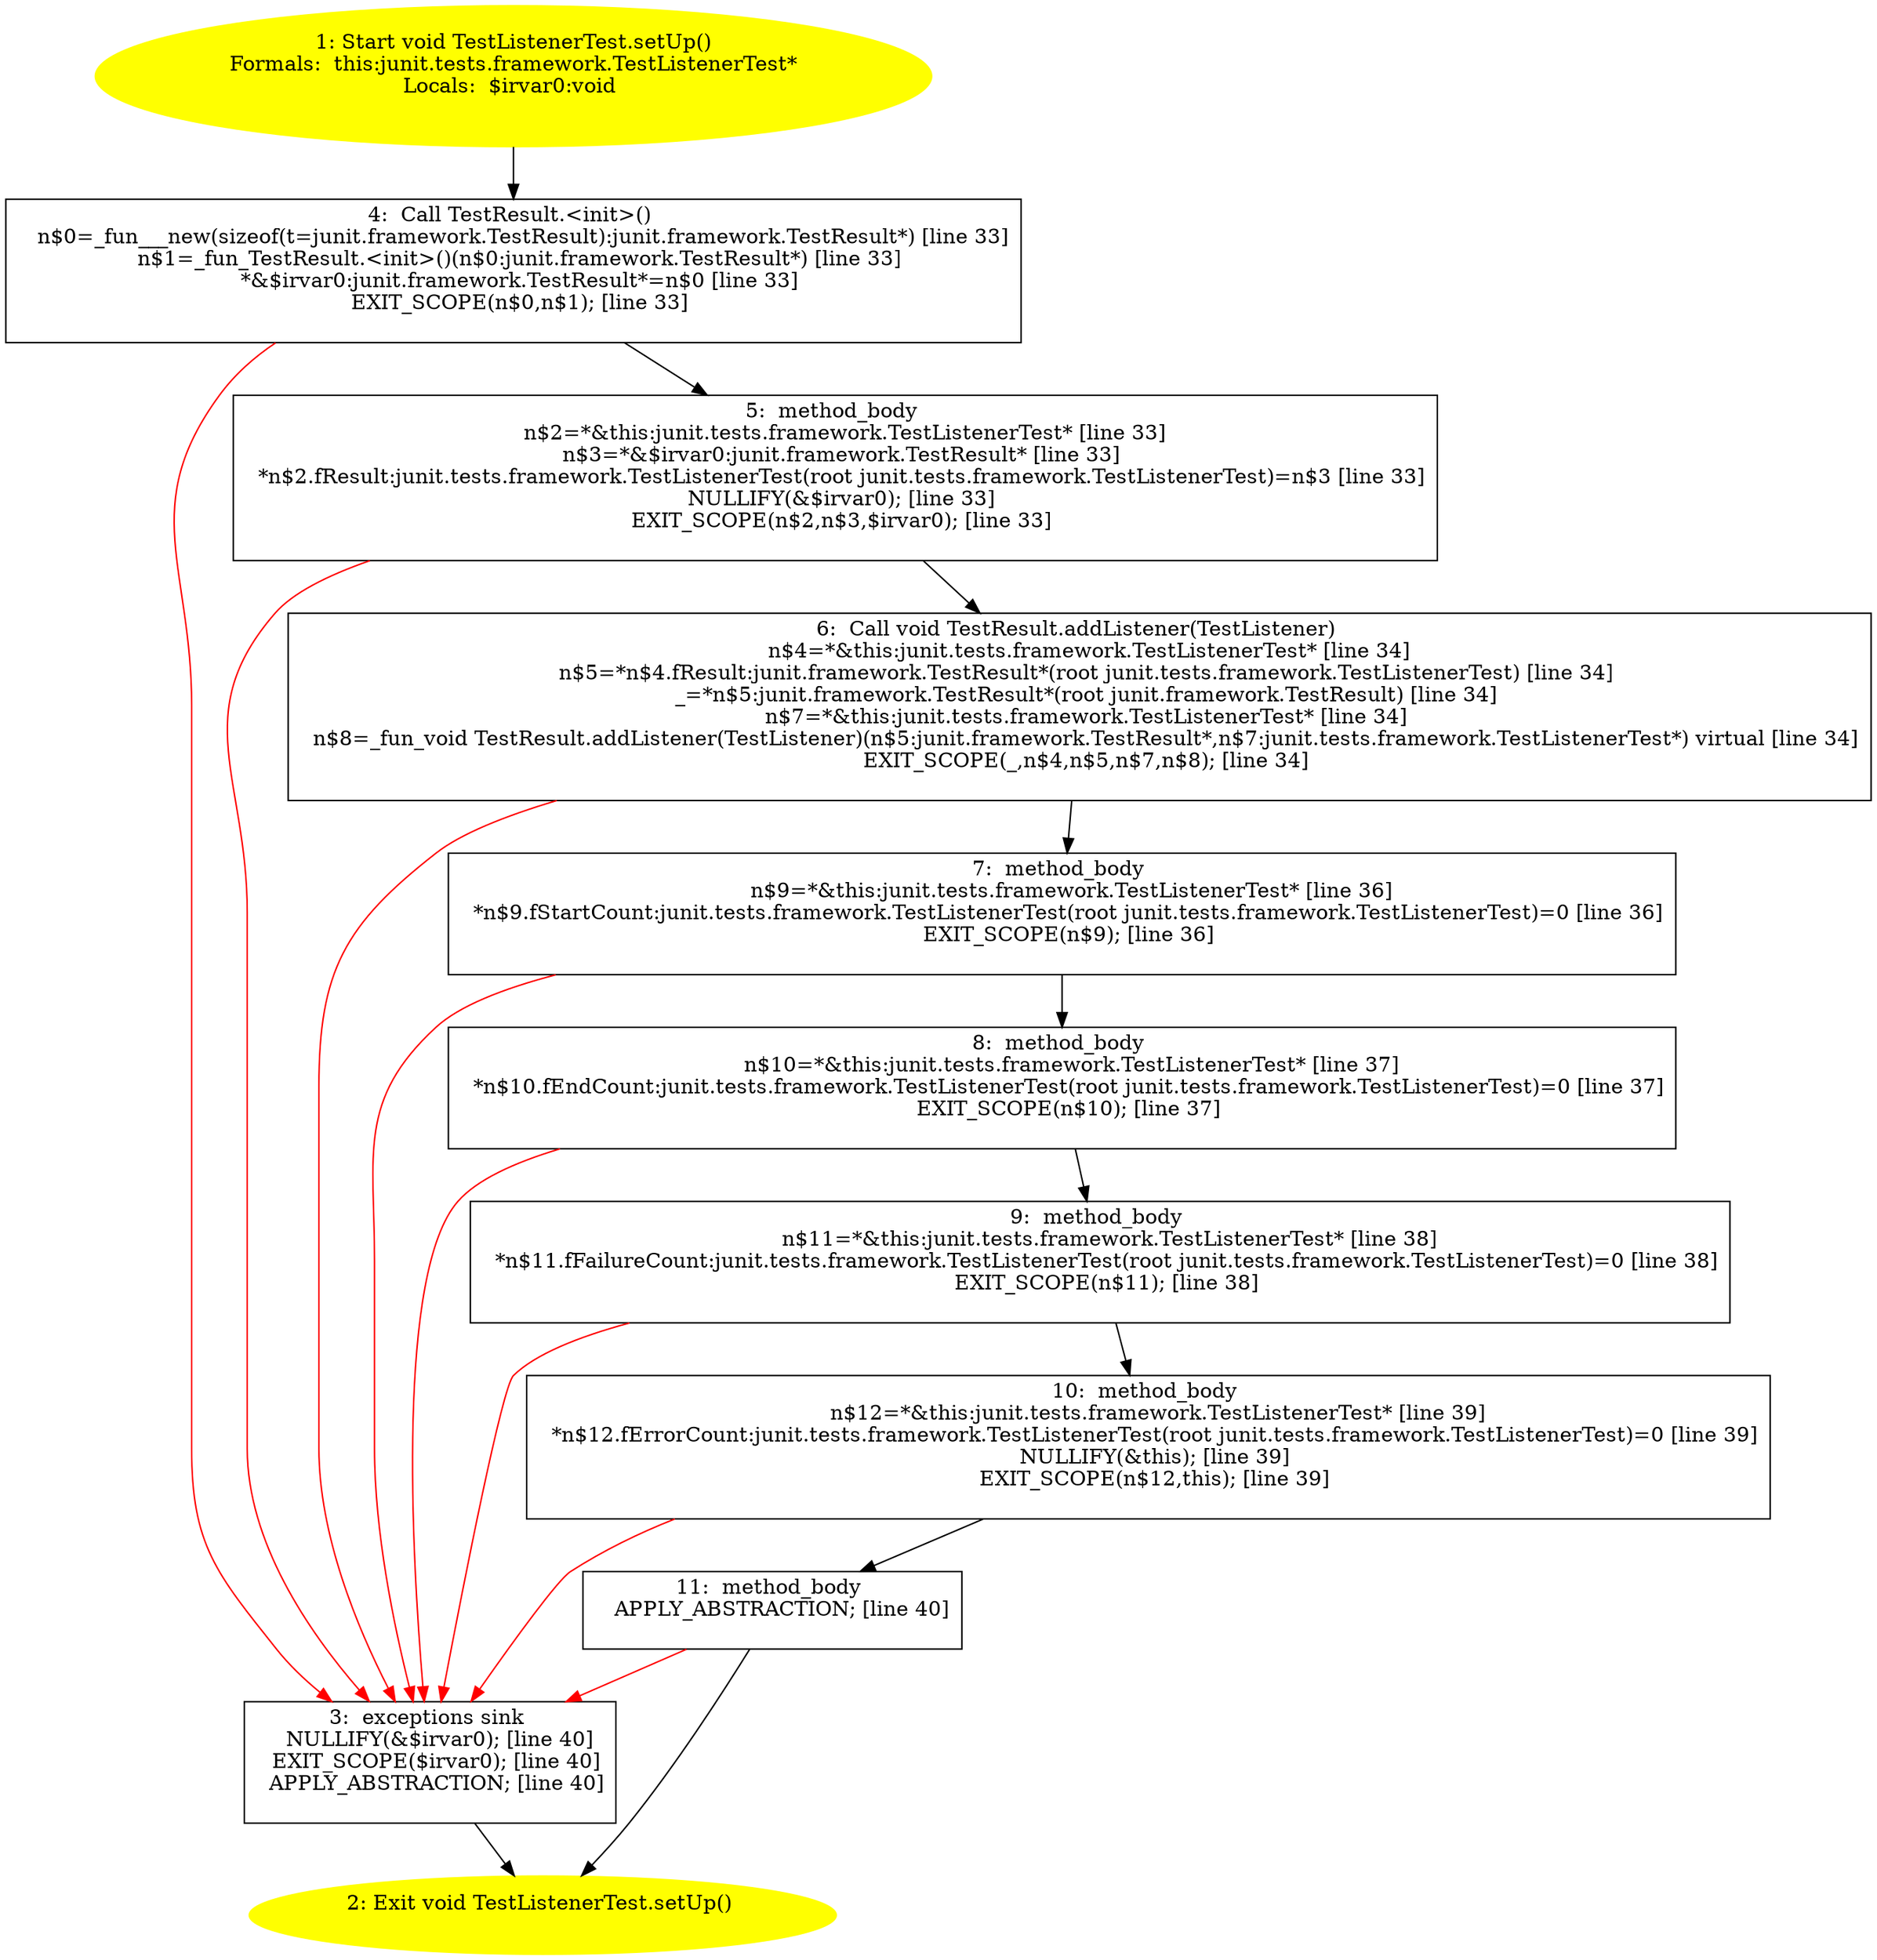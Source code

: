 /* @generated */
digraph cfg {
"junit.tests.framework.TestListenerTest.setUp():void.d13908a49d39bd69eb50aac39dc5ad19_1" [label="1: Start void TestListenerTest.setUp()\nFormals:  this:junit.tests.framework.TestListenerTest*\nLocals:  $irvar0:void \n  " color=yellow style=filled]
	

	 "junit.tests.framework.TestListenerTest.setUp():void.d13908a49d39bd69eb50aac39dc5ad19_1" -> "junit.tests.framework.TestListenerTest.setUp():void.d13908a49d39bd69eb50aac39dc5ad19_4" ;
"junit.tests.framework.TestListenerTest.setUp():void.d13908a49d39bd69eb50aac39dc5ad19_2" [label="2: Exit void TestListenerTest.setUp() \n  " color=yellow style=filled]
	

"junit.tests.framework.TestListenerTest.setUp():void.d13908a49d39bd69eb50aac39dc5ad19_3" [label="3:  exceptions sink \n   NULLIFY(&$irvar0); [line 40]\n  EXIT_SCOPE($irvar0); [line 40]\n  APPLY_ABSTRACTION; [line 40]\n " shape="box"]
	

	 "junit.tests.framework.TestListenerTest.setUp():void.d13908a49d39bd69eb50aac39dc5ad19_3" -> "junit.tests.framework.TestListenerTest.setUp():void.d13908a49d39bd69eb50aac39dc5ad19_2" ;
"junit.tests.framework.TestListenerTest.setUp():void.d13908a49d39bd69eb50aac39dc5ad19_4" [label="4:  Call TestResult.<init>() \n   n$0=_fun___new(sizeof(t=junit.framework.TestResult):junit.framework.TestResult*) [line 33]\n  n$1=_fun_TestResult.<init>()(n$0:junit.framework.TestResult*) [line 33]\n  *&$irvar0:junit.framework.TestResult*=n$0 [line 33]\n  EXIT_SCOPE(n$0,n$1); [line 33]\n " shape="box"]
	

	 "junit.tests.framework.TestListenerTest.setUp():void.d13908a49d39bd69eb50aac39dc5ad19_4" -> "junit.tests.framework.TestListenerTest.setUp():void.d13908a49d39bd69eb50aac39dc5ad19_5" ;
	 "junit.tests.framework.TestListenerTest.setUp():void.d13908a49d39bd69eb50aac39dc5ad19_4" -> "junit.tests.framework.TestListenerTest.setUp():void.d13908a49d39bd69eb50aac39dc5ad19_3" [color="red" ];
"junit.tests.framework.TestListenerTest.setUp():void.d13908a49d39bd69eb50aac39dc5ad19_5" [label="5:  method_body \n   n$2=*&this:junit.tests.framework.TestListenerTest* [line 33]\n  n$3=*&$irvar0:junit.framework.TestResult* [line 33]\n  *n$2.fResult:junit.tests.framework.TestListenerTest(root junit.tests.framework.TestListenerTest)=n$3 [line 33]\n  NULLIFY(&$irvar0); [line 33]\n  EXIT_SCOPE(n$2,n$3,$irvar0); [line 33]\n " shape="box"]
	

	 "junit.tests.framework.TestListenerTest.setUp():void.d13908a49d39bd69eb50aac39dc5ad19_5" -> "junit.tests.framework.TestListenerTest.setUp():void.d13908a49d39bd69eb50aac39dc5ad19_6" ;
	 "junit.tests.framework.TestListenerTest.setUp():void.d13908a49d39bd69eb50aac39dc5ad19_5" -> "junit.tests.framework.TestListenerTest.setUp():void.d13908a49d39bd69eb50aac39dc5ad19_3" [color="red" ];
"junit.tests.framework.TestListenerTest.setUp():void.d13908a49d39bd69eb50aac39dc5ad19_6" [label="6:  Call void TestResult.addListener(TestListener) \n   n$4=*&this:junit.tests.framework.TestListenerTest* [line 34]\n  n$5=*n$4.fResult:junit.framework.TestResult*(root junit.tests.framework.TestListenerTest) [line 34]\n  _=*n$5:junit.framework.TestResult*(root junit.framework.TestResult) [line 34]\n  n$7=*&this:junit.tests.framework.TestListenerTest* [line 34]\n  n$8=_fun_void TestResult.addListener(TestListener)(n$5:junit.framework.TestResult*,n$7:junit.tests.framework.TestListenerTest*) virtual [line 34]\n  EXIT_SCOPE(_,n$4,n$5,n$7,n$8); [line 34]\n " shape="box"]
	

	 "junit.tests.framework.TestListenerTest.setUp():void.d13908a49d39bd69eb50aac39dc5ad19_6" -> "junit.tests.framework.TestListenerTest.setUp():void.d13908a49d39bd69eb50aac39dc5ad19_7" ;
	 "junit.tests.framework.TestListenerTest.setUp():void.d13908a49d39bd69eb50aac39dc5ad19_6" -> "junit.tests.framework.TestListenerTest.setUp():void.d13908a49d39bd69eb50aac39dc5ad19_3" [color="red" ];
"junit.tests.framework.TestListenerTest.setUp():void.d13908a49d39bd69eb50aac39dc5ad19_7" [label="7:  method_body \n   n$9=*&this:junit.tests.framework.TestListenerTest* [line 36]\n  *n$9.fStartCount:junit.tests.framework.TestListenerTest(root junit.tests.framework.TestListenerTest)=0 [line 36]\n  EXIT_SCOPE(n$9); [line 36]\n " shape="box"]
	

	 "junit.tests.framework.TestListenerTest.setUp():void.d13908a49d39bd69eb50aac39dc5ad19_7" -> "junit.tests.framework.TestListenerTest.setUp():void.d13908a49d39bd69eb50aac39dc5ad19_8" ;
	 "junit.tests.framework.TestListenerTest.setUp():void.d13908a49d39bd69eb50aac39dc5ad19_7" -> "junit.tests.framework.TestListenerTest.setUp():void.d13908a49d39bd69eb50aac39dc5ad19_3" [color="red" ];
"junit.tests.framework.TestListenerTest.setUp():void.d13908a49d39bd69eb50aac39dc5ad19_8" [label="8:  method_body \n   n$10=*&this:junit.tests.framework.TestListenerTest* [line 37]\n  *n$10.fEndCount:junit.tests.framework.TestListenerTest(root junit.tests.framework.TestListenerTest)=0 [line 37]\n  EXIT_SCOPE(n$10); [line 37]\n " shape="box"]
	

	 "junit.tests.framework.TestListenerTest.setUp():void.d13908a49d39bd69eb50aac39dc5ad19_8" -> "junit.tests.framework.TestListenerTest.setUp():void.d13908a49d39bd69eb50aac39dc5ad19_9" ;
	 "junit.tests.framework.TestListenerTest.setUp():void.d13908a49d39bd69eb50aac39dc5ad19_8" -> "junit.tests.framework.TestListenerTest.setUp():void.d13908a49d39bd69eb50aac39dc5ad19_3" [color="red" ];
"junit.tests.framework.TestListenerTest.setUp():void.d13908a49d39bd69eb50aac39dc5ad19_9" [label="9:  method_body \n   n$11=*&this:junit.tests.framework.TestListenerTest* [line 38]\n  *n$11.fFailureCount:junit.tests.framework.TestListenerTest(root junit.tests.framework.TestListenerTest)=0 [line 38]\n  EXIT_SCOPE(n$11); [line 38]\n " shape="box"]
	

	 "junit.tests.framework.TestListenerTest.setUp():void.d13908a49d39bd69eb50aac39dc5ad19_9" -> "junit.tests.framework.TestListenerTest.setUp():void.d13908a49d39bd69eb50aac39dc5ad19_10" ;
	 "junit.tests.framework.TestListenerTest.setUp():void.d13908a49d39bd69eb50aac39dc5ad19_9" -> "junit.tests.framework.TestListenerTest.setUp():void.d13908a49d39bd69eb50aac39dc5ad19_3" [color="red" ];
"junit.tests.framework.TestListenerTest.setUp():void.d13908a49d39bd69eb50aac39dc5ad19_10" [label="10:  method_body \n   n$12=*&this:junit.tests.framework.TestListenerTest* [line 39]\n  *n$12.fErrorCount:junit.tests.framework.TestListenerTest(root junit.tests.framework.TestListenerTest)=0 [line 39]\n  NULLIFY(&this); [line 39]\n  EXIT_SCOPE(n$12,this); [line 39]\n " shape="box"]
	

	 "junit.tests.framework.TestListenerTest.setUp():void.d13908a49d39bd69eb50aac39dc5ad19_10" -> "junit.tests.framework.TestListenerTest.setUp():void.d13908a49d39bd69eb50aac39dc5ad19_11" ;
	 "junit.tests.framework.TestListenerTest.setUp():void.d13908a49d39bd69eb50aac39dc5ad19_10" -> "junit.tests.framework.TestListenerTest.setUp():void.d13908a49d39bd69eb50aac39dc5ad19_3" [color="red" ];
"junit.tests.framework.TestListenerTest.setUp():void.d13908a49d39bd69eb50aac39dc5ad19_11" [label="11:  method_body \n   APPLY_ABSTRACTION; [line 40]\n " shape="box"]
	

	 "junit.tests.framework.TestListenerTest.setUp():void.d13908a49d39bd69eb50aac39dc5ad19_11" -> "junit.tests.framework.TestListenerTest.setUp():void.d13908a49d39bd69eb50aac39dc5ad19_2" ;
	 "junit.tests.framework.TestListenerTest.setUp():void.d13908a49d39bd69eb50aac39dc5ad19_11" -> "junit.tests.framework.TestListenerTest.setUp():void.d13908a49d39bd69eb50aac39dc5ad19_3" [color="red" ];
}
